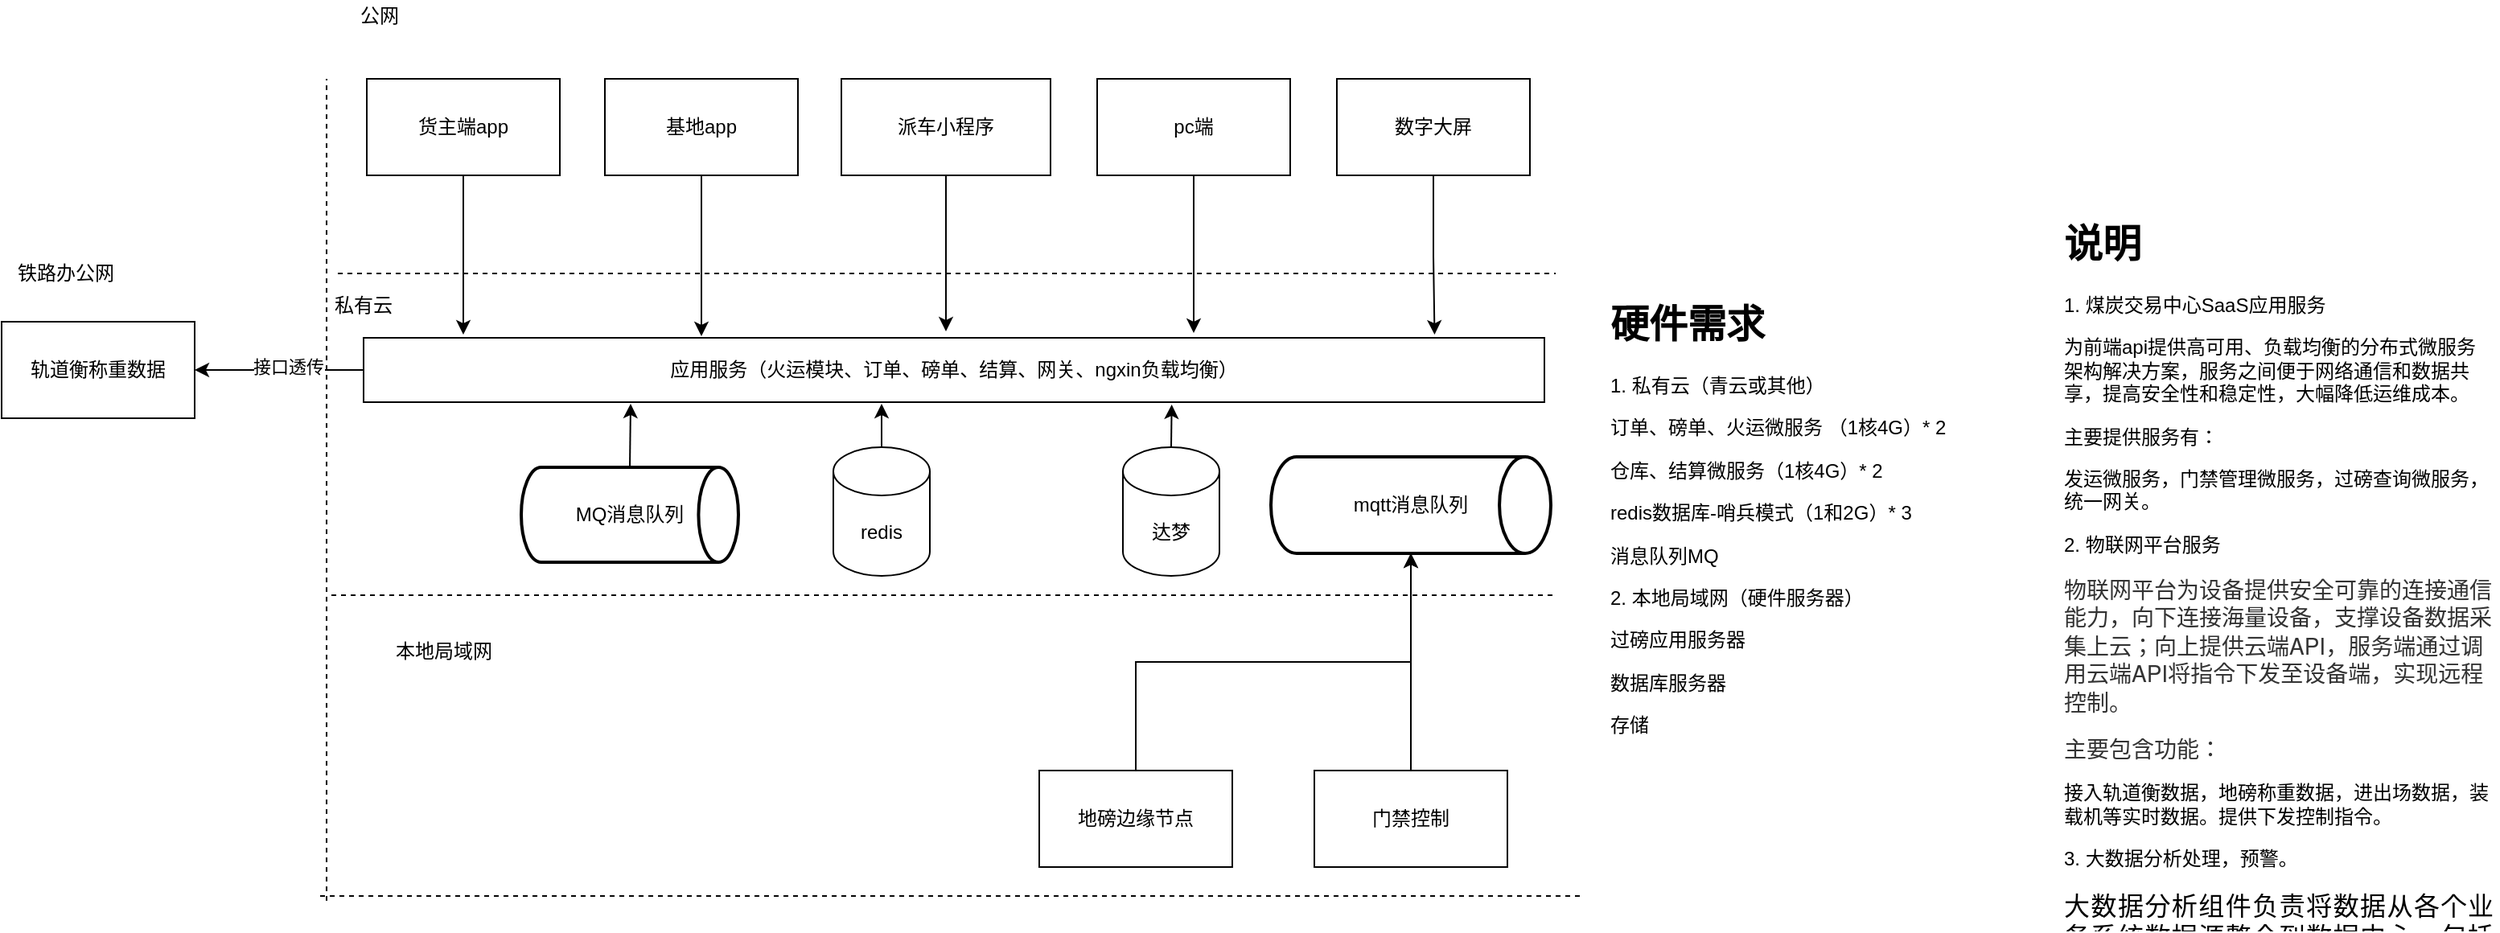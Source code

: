 <mxfile version="14.6.6" type="github">
  <diagram id="DBg23Ft4EOHM_xaeqgFh" name="Page-1">
    <mxGraphModel dx="1301" dy="619" grid="0" gridSize="10" guides="1" tooltips="1" connect="1" arrows="1" fold="1" page="0" pageScale="1" pageWidth="827" pageHeight="1169" math="0" shadow="0">
      <root>
        <mxCell id="0" />
        <mxCell id="1" parent="0" />
        <mxCell id="3gOpFJUrYChyAeatIPqP-2" value="" style="endArrow=none;dashed=1;html=1;" parent="1" edge="1">
          <mxGeometry width="50" height="50" relative="1" as="geometry">
            <mxPoint x="20" y="440" as="sourcePoint" />
            <mxPoint x="781" y="440" as="targetPoint" />
          </mxGeometry>
        </mxCell>
        <mxCell id="3gOpFJUrYChyAeatIPqP-3" value="私有云" style="text;html=1;strokeColor=none;fillColor=none;align=center;verticalAlign=middle;whiteSpace=wrap;rounded=0;" parent="1" vertex="1">
          <mxGeometry x="20" y="250" width="40" height="20" as="geometry" />
        </mxCell>
        <mxCell id="3gOpFJUrYChyAeatIPqP-4" value="铁路办公网" style="text;html=1;strokeColor=none;fillColor=none;align=center;verticalAlign=middle;whiteSpace=wrap;rounded=0;" parent="1" vertex="1">
          <mxGeometry x="-185" y="230" width="80" height="20" as="geometry" />
        </mxCell>
        <mxCell id="3gOpFJUrYChyAeatIPqP-5" value="" style="endArrow=none;dashed=1;html=1;" parent="1" edge="1">
          <mxGeometry width="50" height="50" relative="1" as="geometry">
            <mxPoint x="13" y="627" as="sourcePoint" />
            <mxPoint x="797" y="627" as="targetPoint" />
          </mxGeometry>
        </mxCell>
        <mxCell id="3gOpFJUrYChyAeatIPqP-6" value="本地局域网" style="text;html=1;strokeColor=none;fillColor=none;align=center;verticalAlign=middle;whiteSpace=wrap;rounded=0;" parent="1" vertex="1">
          <mxGeometry x="50" y="465" width="80" height="20" as="geometry" />
        </mxCell>
        <mxCell id="tMehBcuiS7x0Ks0Ji6M1-21" style="edgeStyle=orthogonalEdgeStyle;rounded=0;orthogonalLoop=1;jettySize=auto;html=1;exitX=0.5;exitY=0;exitDx=0;exitDy=0;entryX=0.5;entryY=1;entryDx=0;entryDy=0;entryPerimeter=0;" parent="1" source="3gOpFJUrYChyAeatIPqP-8" target="3gOpFJUrYChyAeatIPqP-35" edge="1">
          <mxGeometry relative="1" as="geometry" />
        </mxCell>
        <mxCell id="3gOpFJUrYChyAeatIPqP-8" value="地磅边缘节点" style="rounded=0;whiteSpace=wrap;html=1;" parent="1" vertex="1">
          <mxGeometry x="460" y="549" width="120" height="60" as="geometry" />
        </mxCell>
        <mxCell id="hYvKxtE7ZwwdJgqlN6lU-1" style="edgeStyle=orthogonalEdgeStyle;rounded=0;orthogonalLoop=1;jettySize=auto;html=1;exitX=0.5;exitY=1;exitDx=0;exitDy=0;" parent="1" source="3gOpFJUrYChyAeatIPqP-16" edge="1">
          <mxGeometry relative="1" as="geometry">
            <mxPoint x="102" y="278" as="targetPoint" />
          </mxGeometry>
        </mxCell>
        <mxCell id="3gOpFJUrYChyAeatIPqP-16" value="货主端app" style="rounded=0;whiteSpace=wrap;html=1;" parent="1" vertex="1">
          <mxGeometry x="42" y="119" width="120" height="60" as="geometry" />
        </mxCell>
        <mxCell id="hYvKxtE7ZwwdJgqlN6lU-3" style="edgeStyle=orthogonalEdgeStyle;rounded=0;orthogonalLoop=1;jettySize=auto;html=1;exitX=0.5;exitY=1;exitDx=0;exitDy=0;" parent="1" source="3gOpFJUrYChyAeatIPqP-17" edge="1">
          <mxGeometry relative="1" as="geometry">
            <mxPoint x="250" y="279" as="targetPoint" />
          </mxGeometry>
        </mxCell>
        <mxCell id="3gOpFJUrYChyAeatIPqP-17" value="基地app" style="rounded=0;whiteSpace=wrap;html=1;" parent="1" vertex="1">
          <mxGeometry x="190" y="119" width="120" height="60" as="geometry" />
        </mxCell>
        <mxCell id="hYvKxtE7ZwwdJgqlN6lU-4" style="edgeStyle=orthogonalEdgeStyle;rounded=0;orthogonalLoop=1;jettySize=auto;html=1;exitX=0.5;exitY=1;exitDx=0;exitDy=0;" parent="1" source="3gOpFJUrYChyAeatIPqP-18" edge="1">
          <mxGeometry relative="1" as="geometry">
            <mxPoint x="402" y="276" as="targetPoint" />
          </mxGeometry>
        </mxCell>
        <mxCell id="3gOpFJUrYChyAeatIPqP-18" value="派车小程序" style="rounded=0;whiteSpace=wrap;html=1;" parent="1" vertex="1">
          <mxGeometry x="337" y="119" width="130" height="60" as="geometry" />
        </mxCell>
        <mxCell id="tMehBcuiS7x0Ks0Ji6M1-20" style="edgeStyle=orthogonalEdgeStyle;rounded=0;orthogonalLoop=1;jettySize=auto;html=1;exitX=0.5;exitY=0;exitDx=0;exitDy=0;entryX=0.5;entryY=1;entryDx=0;entryDy=0;entryPerimeter=0;" parent="1" source="3gOpFJUrYChyAeatIPqP-22" target="3gOpFJUrYChyAeatIPqP-35" edge="1">
          <mxGeometry relative="1" as="geometry" />
        </mxCell>
        <mxCell id="3gOpFJUrYChyAeatIPqP-22" value="门禁控制" style="rounded=0;whiteSpace=wrap;html=1;" parent="1" vertex="1">
          <mxGeometry x="631" y="549" width="120" height="60" as="geometry" />
        </mxCell>
        <mxCell id="hYvKxtE7ZwwdJgqlN6lU-6" style="edgeStyle=orthogonalEdgeStyle;rounded=0;orthogonalLoop=1;jettySize=auto;html=1;exitX=0.5;exitY=1;exitDx=0;exitDy=0;entryX=0.907;entryY=-0.05;entryDx=0;entryDy=0;entryPerimeter=0;" parent="1" source="3gOpFJUrYChyAeatIPqP-25" target="3gOpFJUrYChyAeatIPqP-31" edge="1">
          <mxGeometry relative="1" as="geometry" />
        </mxCell>
        <mxCell id="3gOpFJUrYChyAeatIPqP-25" value="数字大屏" style="rounded=0;whiteSpace=wrap;html=1;" parent="1" vertex="1">
          <mxGeometry x="645" y="119" width="120" height="60" as="geometry" />
        </mxCell>
        <mxCell id="3gOpFJUrYChyAeatIPqP-28" value="" style="endArrow=none;dashed=1;html=1;" parent="1" edge="1">
          <mxGeometry width="50" height="50" relative="1" as="geometry">
            <mxPoint x="24" y="240" as="sourcePoint" />
            <mxPoint x="781" y="240" as="targetPoint" />
          </mxGeometry>
        </mxCell>
        <mxCell id="3gOpFJUrYChyAeatIPqP-31" value="应用服务（火运模块、订单、磅单、结算、网关、ngxin负载均衡）" style="rounded=0;whiteSpace=wrap;html=1;" parent="1" vertex="1">
          <mxGeometry x="40" y="280" width="734" height="40" as="geometry" />
        </mxCell>
        <mxCell id="3gOpFJUrYChyAeatIPqP-35" value="mqtt消息队列" style="strokeWidth=2;html=1;shape=mxgraph.flowchart.direct_data;whiteSpace=wrap;" parent="1" vertex="1">
          <mxGeometry x="604" y="354" width="174" height="60" as="geometry" />
        </mxCell>
        <mxCell id="tMehBcuiS7x0Ks0Ji6M1-18" style="edgeStyle=orthogonalEdgeStyle;rounded=0;orthogonalLoop=1;jettySize=auto;html=1;exitX=0.5;exitY=0;exitDx=0;exitDy=0;exitPerimeter=0;" parent="1" source="3gOpFJUrYChyAeatIPqP-36" edge="1">
          <mxGeometry relative="1" as="geometry">
            <mxPoint x="542.333" y="321.5" as="targetPoint" />
          </mxGeometry>
        </mxCell>
        <mxCell id="3gOpFJUrYChyAeatIPqP-36" value="达梦" style="shape=cylinder3;whiteSpace=wrap;html=1;boundedLbl=1;backgroundOutline=1;size=15;" parent="1" vertex="1">
          <mxGeometry x="512" y="348" width="60" height="80" as="geometry" />
        </mxCell>
        <mxCell id="3gOpFJUrYChyAeatIPqP-50" value="公网" style="text;html=1;strokeColor=none;fillColor=none;align=center;verticalAlign=middle;whiteSpace=wrap;rounded=0;" parent="1" vertex="1">
          <mxGeometry x="30" y="70" width="40" height="20" as="geometry" />
        </mxCell>
        <mxCell id="hYvKxtE7ZwwdJgqlN6lU-5" style="edgeStyle=orthogonalEdgeStyle;rounded=0;orthogonalLoop=1;jettySize=auto;html=1;exitX=0.5;exitY=1;exitDx=0;exitDy=0;" parent="1" source="3gOpFJUrYChyAeatIPqP-73" edge="1">
          <mxGeometry relative="1" as="geometry">
            <mxPoint x="556" y="277" as="targetPoint" />
          </mxGeometry>
        </mxCell>
        <mxCell id="3gOpFJUrYChyAeatIPqP-73" value="pc端" style="rounded=0;whiteSpace=wrap;html=1;" parent="1" vertex="1">
          <mxGeometry x="496" y="119" width="120" height="60" as="geometry" />
        </mxCell>
        <mxCell id="hYvKxtE7ZwwdJgqlN6lU-7" value="&lt;h1&gt;说明&lt;/h1&gt;&lt;p&gt;1. 煤炭交易中心SaaS应用服务&lt;/p&gt;&lt;p&gt;为前端api提供高可用、负载均衡的分布式微服务架构解决方案，服务之间便于网络通信和数据共享，提高安全性和稳定性，大幅降低运维成本。&lt;/p&gt;&lt;p&gt;主要提供服务有：&lt;/p&gt;&lt;p&gt;发运微服务，门禁管理微服务，过磅查询微服务，统一网关。&lt;/p&gt;&lt;p&gt;2. 物联网平台服务&lt;/p&gt;&lt;p&gt;&lt;span style=&quot;color: rgb(51 , 51 , 51) ; font-family: &amp;#34;pingfang sc&amp;#34; , &amp;#34;helvetica neue&amp;#34; , &amp;#34;arial&amp;#34; , &amp;#34;hiragino sans gb&amp;#34; , &amp;#34;microsoft yahei ui&amp;#34; , &amp;#34;microsoft yahei&amp;#34; , &amp;#34;simsun&amp;#34; , sans-serif ; font-size: 14px&quot;&gt;物联网平台为设备提供安全可靠的连接通信能力，向下连接海量设备，支撑设备数据采集上云；向上提供云端API，服务端通过调用云端API将指令下发至设备端，实现远程控制。&lt;/span&gt;&lt;br&gt;&lt;/p&gt;&lt;p&gt;&lt;span style=&quot;color: rgb(51 , 51 , 51) ; font-family: &amp;#34;pingfang sc&amp;#34; , &amp;#34;helvetica neue&amp;#34; , &amp;#34;arial&amp;#34; , &amp;#34;hiragino sans gb&amp;#34; , &amp;#34;microsoft yahei ui&amp;#34; , &amp;#34;microsoft yahei&amp;#34; , &amp;#34;simsun&amp;#34; , sans-serif ; font-size: 14px&quot;&gt;主要包含功能：&lt;/span&gt;&lt;/p&gt;&lt;p&gt;接入轨道衡数据，地磅称重数据，进出场数据，装载机等实时数据。提供下发控制指令。&lt;/p&gt;&lt;p&gt;3. 大数据分析处理，预警。&lt;/p&gt;&lt;p class=&quot;MsoNormal&quot; style=&quot;margin: 0pt 0pt 0.0pt ; text-align: justify ; font-size: 10.5pt&quot;&gt;&lt;span style=&quot;font-size: 12pt&quot;&gt;大数据分析组件负责将数据从各个业务系统数据源整合到数据中心，包括数据抽取、转换、加载、管理等流程，实现从业务系统采集数据，经过转换后装载到数据处理平台中。通过对生产系统、&lt;/span&gt;&lt;span style=&quot;font-family: &amp;#34;calibri&amp;#34; ; font-size: 12pt&quot;&gt;&lt;font face=&quot;等线&quot;&gt;储煤基地生产与客户管理系统&lt;/font&gt;&lt;/span&gt;&lt;span style=&quot;font-size: 12pt&quot;&gt;以及外部系统接口进行详细的分析，并结合业务需求，实现对源系统的采集。&lt;/span&gt;&lt;/p&gt;&lt;p&gt;4. 本地边缘节点采集&lt;/p&gt;&lt;p&gt;1. 通过隔离网闸接入轨道衡工控机，采集轨道衡保存在本地的称重文件。&lt;/p&gt;&lt;p&gt;地磅边缘节点连接红外对射、车号识别、道闸控制、语音播报、LED屏等设备，实现采集地磅数据，重量曲线等，便于追溯。&lt;/p&gt;&lt;p&gt;门禁通过iot物联网协议，实现车辆进出场控制。&lt;/p&gt;" style="text;html=1;strokeColor=none;fillColor=none;spacing=5;spacingTop=-20;whiteSpace=wrap;overflow=hidden;rounded=0;" parent="1" vertex="1">
          <mxGeometry x="1092" y="202" width="275" height="447" as="geometry" />
        </mxCell>
        <mxCell id="tMehBcuiS7x0Ks0Ji6M1-1" value="" style="endArrow=none;dashed=1;html=1;" parent="1" edge="1">
          <mxGeometry width="50" height="50" relative="1" as="geometry">
            <mxPoint x="17" y="630" as="sourcePoint" />
            <mxPoint x="17" y="119" as="targetPoint" />
          </mxGeometry>
        </mxCell>
        <mxCell id="tMehBcuiS7x0Ks0Ji6M1-4" style="edgeStyle=orthogonalEdgeStyle;rounded=0;orthogonalLoop=1;jettySize=auto;html=1;entryX=1;entryY=0.5;entryDx=0;entryDy=0;exitX=0;exitY=0.5;exitDx=0;exitDy=0;" parent="1" source="3gOpFJUrYChyAeatIPqP-31" target="tMehBcuiS7x0Ks0Ji6M1-3" edge="1">
          <mxGeometry relative="1" as="geometry">
            <mxPoint x="-50" y="481" as="sourcePoint" />
          </mxGeometry>
        </mxCell>
        <mxCell id="tMehBcuiS7x0Ks0Ji6M1-5" value="接口透传" style="edgeLabel;html=1;align=center;verticalAlign=middle;resizable=0;points=[];" parent="tMehBcuiS7x0Ks0Ji6M1-4" vertex="1" connectable="0">
          <mxGeometry x="-0.1" y="-2" relative="1" as="geometry">
            <mxPoint as="offset" />
          </mxGeometry>
        </mxCell>
        <mxCell id="tMehBcuiS7x0Ks0Ji6M1-3" value="轨道衡称重数据" style="rounded=0;whiteSpace=wrap;html=1;" parent="1" vertex="1">
          <mxGeometry x="-185" y="270" width="120" height="60" as="geometry" />
        </mxCell>
        <mxCell id="tMehBcuiS7x0Ks0Ji6M1-14" style="edgeStyle=orthogonalEdgeStyle;rounded=0;orthogonalLoop=1;jettySize=auto;html=1;exitX=0.5;exitY=0;exitDx=0;exitDy=0;exitPerimeter=0;" parent="1" source="tMehBcuiS7x0Ks0Ji6M1-12" edge="1">
          <mxGeometry relative="1" as="geometry">
            <mxPoint x="206" y="321" as="targetPoint" />
          </mxGeometry>
        </mxCell>
        <mxCell id="tMehBcuiS7x0Ks0Ji6M1-12" value="MQ消息队列" style="strokeWidth=2;html=1;shape=mxgraph.flowchart.direct_data;whiteSpace=wrap;" parent="1" vertex="1">
          <mxGeometry x="138" y="360.5" width="135" height="59" as="geometry" />
        </mxCell>
        <mxCell id="tMehBcuiS7x0Ks0Ji6M1-15" style="edgeStyle=orthogonalEdgeStyle;rounded=0;orthogonalLoop=1;jettySize=auto;html=1;exitX=0.5;exitY=0;exitDx=0;exitDy=0;exitPerimeter=0;" parent="1" source="tMehBcuiS7x0Ks0Ji6M1-13" edge="1">
          <mxGeometry relative="1" as="geometry">
            <mxPoint x="362" y="321" as="targetPoint" />
          </mxGeometry>
        </mxCell>
        <mxCell id="tMehBcuiS7x0Ks0Ji6M1-13" value="redis" style="shape=cylinder3;whiteSpace=wrap;html=1;boundedLbl=1;backgroundOutline=1;size=15;" parent="1" vertex="1">
          <mxGeometry x="332" y="348" width="60" height="80" as="geometry" />
        </mxCell>
        <mxCell id="tMehBcuiS7x0Ks0Ji6M1-16" value="&lt;h1&gt;硬件需求&lt;/h1&gt;&lt;p&gt;1. 私有云（青云或其他）&lt;/p&gt;&lt;p&gt;订单、磅单、火运微服务 （1核4G）* 2&lt;/p&gt;&lt;p&gt;仓库、结算微服务（1核4G）* 2&lt;/p&gt;&lt;p&gt;redis数据库-哨兵模式（1和2G）* 3&lt;/p&gt;&lt;p&gt;消息队列MQ&lt;/p&gt;&lt;p&gt;2. 本地局域网（硬件服务器）&lt;/p&gt;&lt;p&gt;过磅应用服务器&lt;/p&gt;&lt;p&gt;数据库服务器&lt;/p&gt;&lt;p&gt;存储&lt;/p&gt;" style="text;html=1;strokeColor=none;fillColor=none;spacing=5;spacingTop=-20;whiteSpace=wrap;overflow=hidden;rounded=0;" parent="1" vertex="1">
          <mxGeometry x="810" y="252" width="242" height="320" as="geometry" />
        </mxCell>
      </root>
    </mxGraphModel>
  </diagram>
</mxfile>
